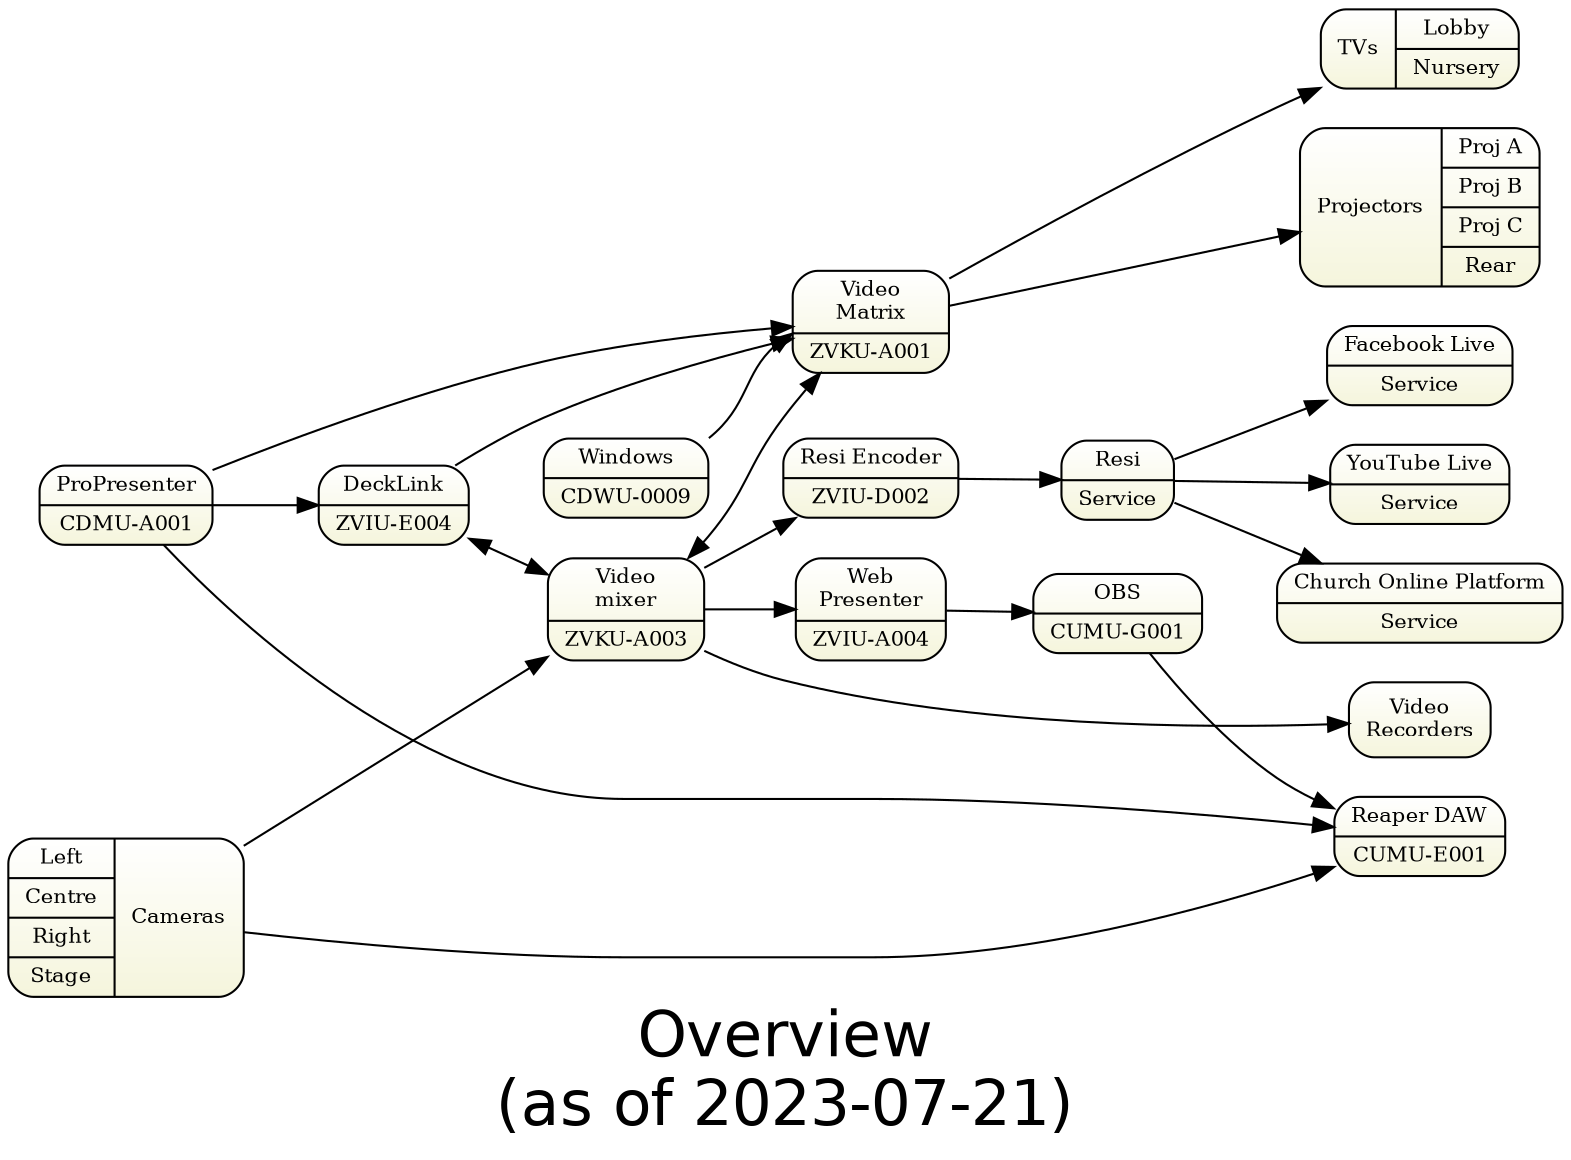 digraph topology0 { 
graph [overlap = true, fontsize = 30, rankdir=LR 
      label="Overview\n(as of 2023-07-21)",
      fontname = Helvetica]

node [shape=Mrecord, tooltip="" , fontsize = 10, 
      fillcolor="white:beige" , style=filled  
      gradientangle=270]
      
zvkua001 [label="Video\nMatrix|ZVKU-A001"]
zvkua003 [label="Video\nmixer|ZVKU-A003"]
    
cdmua001 [label="ProPresenter|CDMU-A001"]
cumug001 [label="OBS|CUMU-G001"]
cdwu0009 [label="Windows|CDWU-0009"]

wp [label="Web\nPresenter|ZVIU-A004"] 

zviud002    [label="Resi Encoder|ZVIU-D002"]
resi        [label="Resi|Service"]
facebook    [label="Facebook Live|Service"]
youtube     [label="YouTube Live|Service"]
chop        [label="Church Online Platform|Service"]
recorders   [label="Video\nRecorders"]
zviue004    [label="DeckLink|ZVIU-E004"]
tvs         [label="{TVs|{Lobby|Nursery}}"]
cameras     [label="{{Left|Centre|Right|Stage}|Cameras}"]
cumue001	[label="Reaper DAW|CUMU-E001"]

projectors  [label="{Projectors|{Proj A | Proj B | Proj C | Rear}}"]

cdmua001 -> zviue004
zviue004 -> zvkua001

zvkua001 -> tvs

zvkua003 -> zviud002
zviud002 -> resi
resi     -> facebook
resi     -> youtube
resi     -> chop 
 
cdmua001       -> zvkua001:i4  
cdwu0009:hdmi  -> zvkua001:i5
zvkua003       -> zvkua001 [dir=both]

zviue004 -> zvkua003 [dir=both]

wp -> cumug001  
cumug001 -> cumue001
cdmua001 -> cumue001
cameras  -> cumue001 

cameras -> zvkua003
zvkua003 -> wp
zvkua001 -> projectors
zvkua003 -> recorders

{rank=same; facebook youtube chop projectors recorders tvs}
{rank=same; cameras cdmua001       }
} 